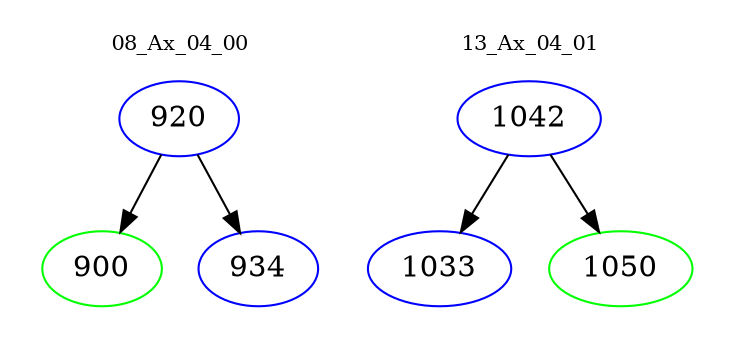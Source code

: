 digraph{
subgraph cluster_0 {
color = white
label = "08_Ax_04_00";
fontsize=10;
T0_920 [label="920", color="blue"]
T0_920 -> T0_900 [color="black"]
T0_900 [label="900", color="green"]
T0_920 -> T0_934 [color="black"]
T0_934 [label="934", color="blue"]
}
subgraph cluster_1 {
color = white
label = "13_Ax_04_01";
fontsize=10;
T1_1042 [label="1042", color="blue"]
T1_1042 -> T1_1033 [color="black"]
T1_1033 [label="1033", color="blue"]
T1_1042 -> T1_1050 [color="black"]
T1_1050 [label="1050", color="green"]
}
}

